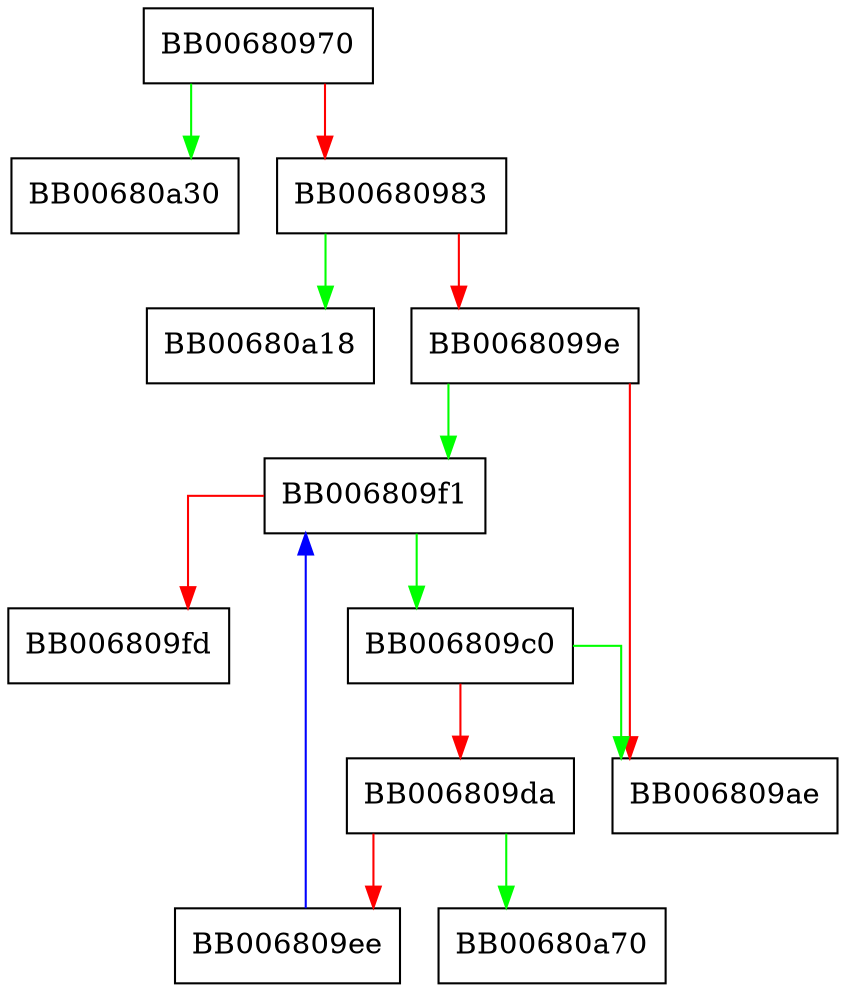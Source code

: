 digraph X509_VERIFY_PARAM_set1_policies {
  node [shape="box"];
  graph [splines=ortho];
  BB00680970 -> BB00680a30 [color="green"];
  BB00680970 -> BB00680983 [color="red"];
  BB00680983 -> BB00680a18 [color="green"];
  BB00680983 -> BB0068099e [color="red"];
  BB0068099e -> BB006809f1 [color="green"];
  BB0068099e -> BB006809ae [color="red"];
  BB006809c0 -> BB006809ae [color="green"];
  BB006809c0 -> BB006809da [color="red"];
  BB006809da -> BB00680a70 [color="green"];
  BB006809da -> BB006809ee [color="red"];
  BB006809ee -> BB006809f1 [color="blue"];
  BB006809f1 -> BB006809c0 [color="green"];
  BB006809f1 -> BB006809fd [color="red"];
}